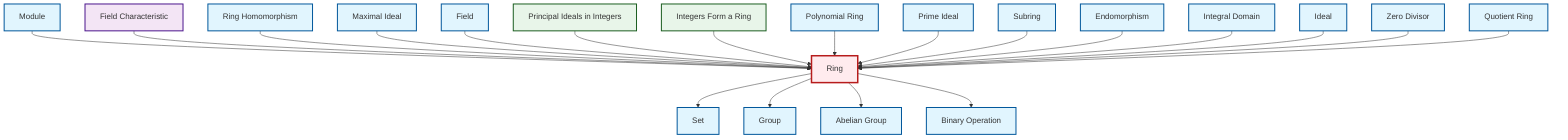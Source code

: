 graph TD
    classDef definition fill:#e1f5fe,stroke:#01579b,stroke-width:2px
    classDef theorem fill:#f3e5f5,stroke:#4a148c,stroke-width:2px
    classDef axiom fill:#fff3e0,stroke:#e65100,stroke-width:2px
    classDef example fill:#e8f5e9,stroke:#1b5e20,stroke-width:2px
    classDef current fill:#ffebee,stroke:#b71c1c,stroke-width:3px
    def-quotient-ring["Quotient Ring"]:::definition
    def-binary-operation["Binary Operation"]:::definition
    def-field["Field"]:::definition
    def-endomorphism["Endomorphism"]:::definition
    def-set["Set"]:::definition
    def-module["Module"]:::definition
    ex-integers-ring["Integers Form a Ring"]:::example
    def-ring["Ring"]:::definition
    thm-field-characteristic["Field Characteristic"]:::theorem
    def-subring["Subring"]:::definition
    def-polynomial-ring["Polynomial Ring"]:::definition
    ex-principal-ideal["Principal Ideals in Integers"]:::example
    def-prime-ideal["Prime Ideal"]:::definition
    def-integral-domain["Integral Domain"]:::definition
    def-group["Group"]:::definition
    def-ideal["Ideal"]:::definition
    def-abelian-group["Abelian Group"]:::definition
    def-maximal-ideal["Maximal Ideal"]:::definition
    def-zero-divisor["Zero Divisor"]:::definition
    def-ring-homomorphism["Ring Homomorphism"]:::definition
    def-module --> def-ring
    thm-field-characteristic --> def-ring
    def-ring-homomorphism --> def-ring
    def-maximal-ideal --> def-ring
    def-ring --> def-set
    def-field --> def-ring
    ex-principal-ideal --> def-ring
    ex-integers-ring --> def-ring
    def-ring --> def-group
    def-ring --> def-abelian-group
    def-polynomial-ring --> def-ring
    def-prime-ideal --> def-ring
    def-subring --> def-ring
    def-endomorphism --> def-ring
    def-integral-domain --> def-ring
    def-ideal --> def-ring
    def-zero-divisor --> def-ring
    def-quotient-ring --> def-ring
    def-ring --> def-binary-operation
    class def-ring current